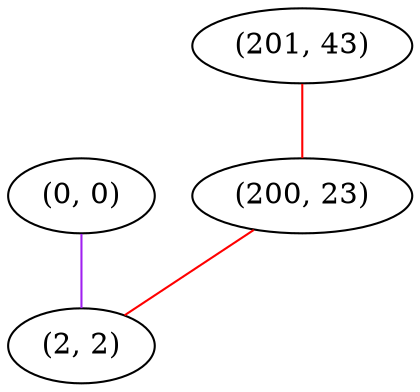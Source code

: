 graph "" {
"(0, 0)";
"(201, 43)";
"(200, 23)";
"(2, 2)";
"(0, 0)" -- "(2, 2)"  [color=purple, key=0, weight=4];
"(201, 43)" -- "(200, 23)"  [color=red, key=0, weight=1];
"(200, 23)" -- "(2, 2)"  [color=red, key=0, weight=1];
}
